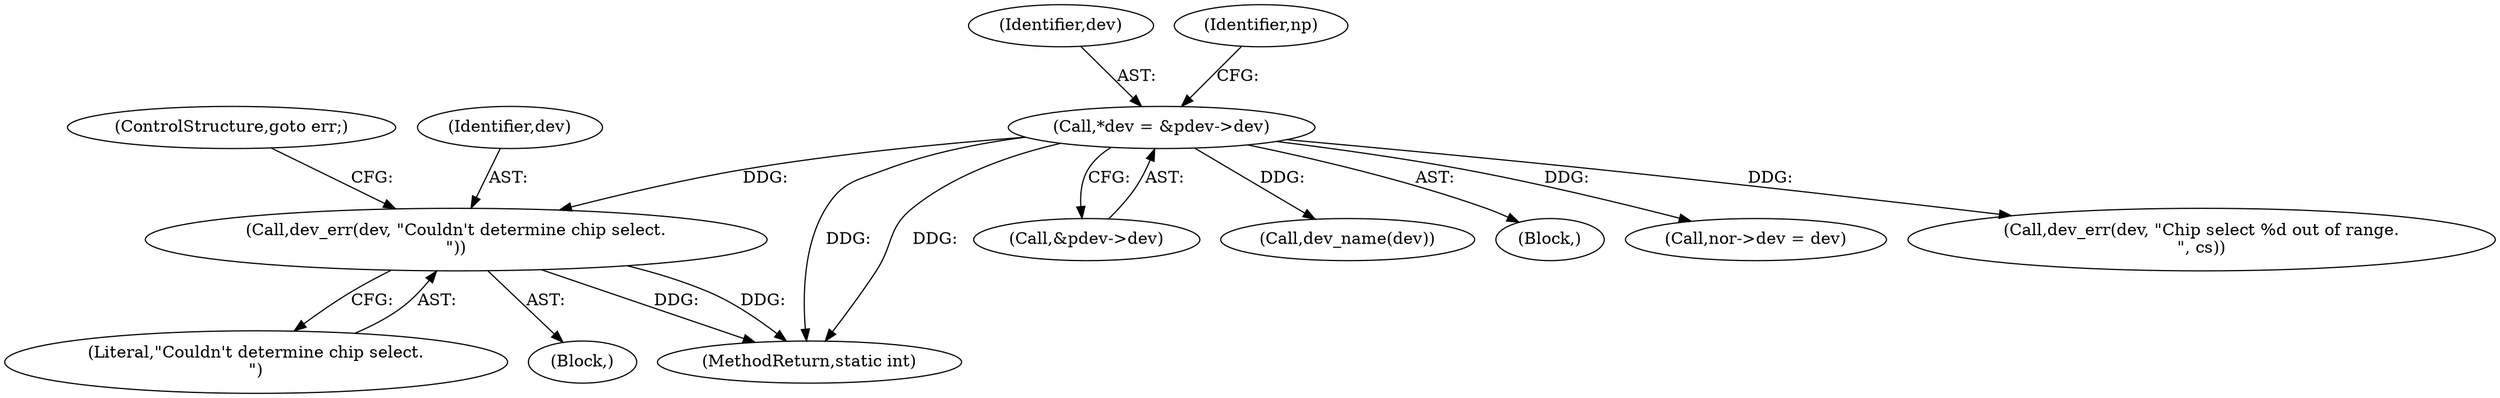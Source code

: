 digraph "0_linux_193e87143c290ec16838f5368adc0e0bc94eb931@pointer" {
"1000132" [label="(Call,dev_err(dev, \"Couldn't determine chip select.\n\"))"];
"1000112" [label="(Call,*dev = &pdev->dev)"];
"1000135" [label="(ControlStructure,goto err;)"];
"1000134" [label="(Literal,\"Couldn't determine chip select.\n\")"];
"1000131" [label="(Block,)"];
"1000114" [label="(Call,&pdev->dev)"];
"1000246" [label="(Call,dev_name(dev))"];
"1000104" [label="(Block,)"];
"1000316" [label="(MethodReturn,static int)"];
"1000133" [label="(Identifier,dev)"];
"1000190" [label="(Call,nor->dev = dev)"];
"1000113" [label="(Identifier,dev)"];
"1000141" [label="(Call,dev_err(dev, \"Chip select %d out of range.\n\", cs))"];
"1000112" [label="(Call,*dev = &pdev->dev)"];
"1000127" [label="(Identifier,np)"];
"1000132" [label="(Call,dev_err(dev, \"Couldn't determine chip select.\n\"))"];
"1000132" -> "1000131"  [label="AST: "];
"1000132" -> "1000134"  [label="CFG: "];
"1000133" -> "1000132"  [label="AST: "];
"1000134" -> "1000132"  [label="AST: "];
"1000135" -> "1000132"  [label="CFG: "];
"1000132" -> "1000316"  [label="DDG: "];
"1000132" -> "1000316"  [label="DDG: "];
"1000112" -> "1000132"  [label="DDG: "];
"1000112" -> "1000104"  [label="AST: "];
"1000112" -> "1000114"  [label="CFG: "];
"1000113" -> "1000112"  [label="AST: "];
"1000114" -> "1000112"  [label="AST: "];
"1000127" -> "1000112"  [label="CFG: "];
"1000112" -> "1000316"  [label="DDG: "];
"1000112" -> "1000316"  [label="DDG: "];
"1000112" -> "1000141"  [label="DDG: "];
"1000112" -> "1000190"  [label="DDG: "];
"1000112" -> "1000246"  [label="DDG: "];
}
